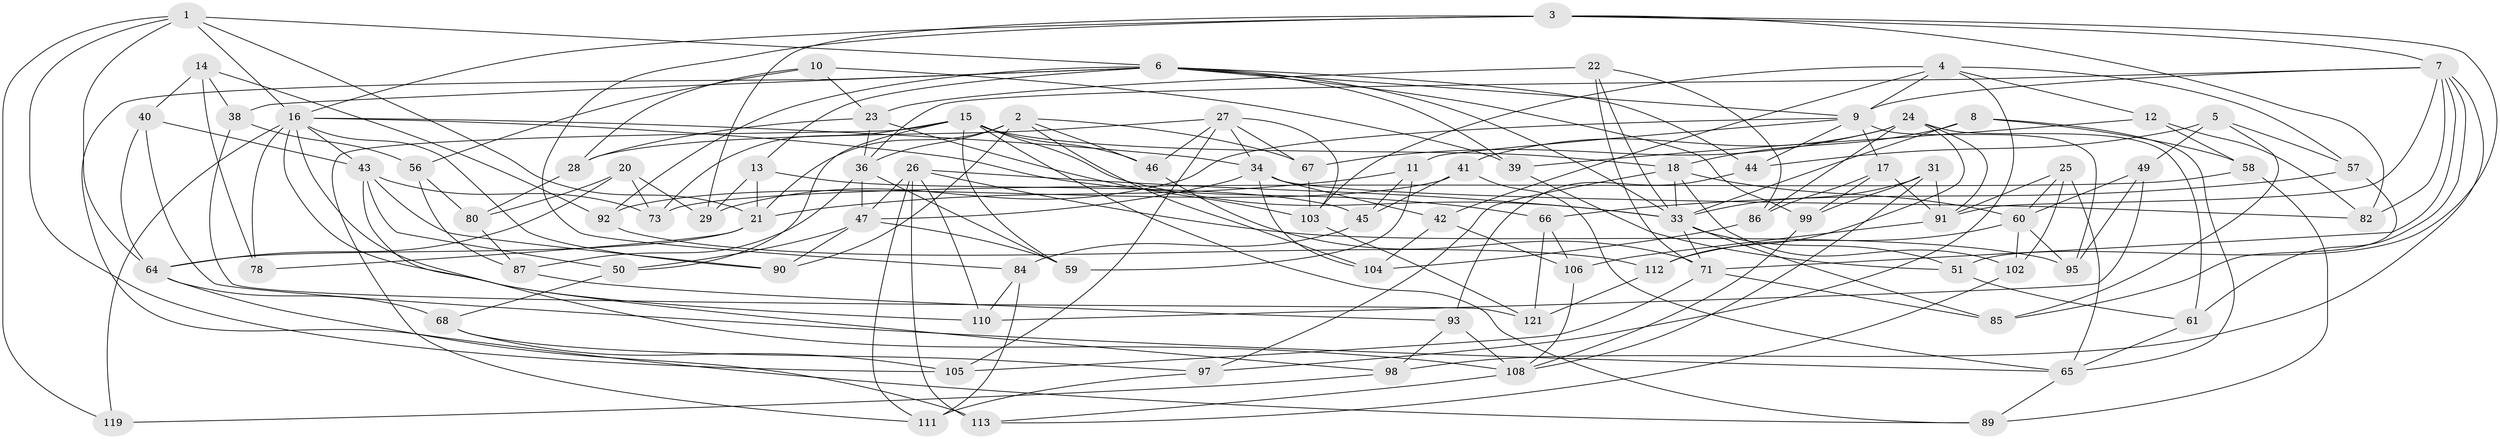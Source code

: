 // original degree distribution, {4: 1.0}
// Generated by graph-tools (version 1.1) at 2025/20/03/04/25 18:20:32]
// undirected, 86 vertices, 206 edges
graph export_dot {
graph [start="1"]
  node [color=gray90,style=filled];
  1 [super="+63"];
  2 [super="+35"];
  3 [super="+94"];
  4 [super="+37"];
  5;
  6 [super="+53+70"];
  7 [super="+74"];
  8;
  9 [super="+19+77"];
  10;
  11;
  12;
  13;
  14;
  15 [super="+69"];
  16 [super="+101+54"];
  17;
  18 [super="+55"];
  20;
  21 [super="+114"];
  22;
  23 [super="+48"];
  24 [super="+72"];
  25;
  26 [super="+30"];
  27 [super="+32"];
  28;
  29;
  31;
  33 [super="+52+88"];
  34 [super="+100"];
  36 [super="+81"];
  38;
  39;
  40;
  41;
  42;
  43 [super="+96"];
  44;
  45;
  46;
  47 [super="+117"];
  49;
  50;
  51;
  56;
  57;
  58;
  59;
  60 [super="+75"];
  61;
  64 [super="+107"];
  65 [super="+118"];
  66;
  67;
  68;
  71 [super="+83"];
  73;
  78;
  80;
  82;
  84;
  85;
  86;
  87;
  89;
  90;
  91 [super="+109"];
  92;
  93;
  95;
  97;
  98;
  99;
  102;
  103 [super="+120"];
  104;
  105;
  106;
  108 [super="+122"];
  110;
  111;
  112;
  113;
  119;
  121;
  1 -- 64;
  1 -- 119;
  1 -- 21;
  1 -- 6;
  1 -- 105;
  1 -- 16;
  2 -- 90;
  2 -- 67;
  2 -- 36;
  2 -- 104;
  2 -- 21;
  2 -- 46;
  3 -- 51;
  3 -- 82;
  3 -- 7;
  3 -- 84;
  3 -- 29;
  3 -- 16;
  4 -- 57;
  4 -- 42;
  4 -- 12;
  4 -- 97;
  4 -- 103;
  4 -- 9;
  5 -- 44;
  5 -- 49;
  5 -- 85;
  5 -- 57;
  6 -- 89;
  6 -- 99;
  6 -- 38;
  6 -- 39;
  6 -- 9;
  6 -- 44;
  6 -- 13;
  6 -- 92;
  6 -- 33;
  7 -- 36;
  7 -- 82;
  7 -- 98;
  7 -- 91;
  7 -- 61;
  7 -- 9;
  7 -- 71;
  8 -- 33;
  8 -- 65;
  8 -- 58;
  8 -- 18;
  9 -- 17;
  9 -- 11;
  9 -- 44;
  9 -- 29;
  9 -- 95;
  10 -- 23;
  10 -- 56;
  10 -- 39;
  10 -- 28;
  11 -- 59;
  11 -- 45;
  11 -- 21;
  12 -- 82;
  12 -- 58;
  12 -- 39;
  13 -- 45;
  13 -- 29;
  13 -- 21;
  14 -- 78;
  14 -- 38;
  14 -- 40;
  14 -- 92;
  15 -- 89;
  15 -- 50;
  15 -- 73;
  15 -- 33;
  15 -- 18;
  15 -- 59;
  15 -- 111;
  15 -- 46;
  16 -- 119 [weight=2];
  16 -- 78 [weight=2];
  16 -- 108;
  16 -- 34;
  16 -- 66;
  16 -- 43;
  16 -- 110;
  16 -- 90;
  17 -- 99;
  17 -- 86;
  17 -- 91;
  18 -- 97;
  18 -- 102;
  18 -- 33;
  18 -- 60;
  20 -- 80;
  20 -- 73;
  20 -- 29;
  20 -- 64;
  21 -- 78;
  21 -- 64;
  22 -- 23;
  22 -- 86;
  22 -- 33;
  22 -- 71;
  23 -- 28;
  23 -- 36;
  23 -- 103 [weight=2];
  24 -- 86;
  24 -- 91;
  24 -- 61;
  24 -- 41;
  24 -- 67;
  24 -- 112;
  25 -- 102;
  25 -- 60;
  25 -- 65;
  25 -- 91;
  26 -- 95;
  26 -- 111;
  26 -- 113;
  26 -- 110;
  26 -- 47;
  26 -- 33;
  27 -- 105;
  27 -- 103;
  27 -- 28;
  27 -- 67;
  27 -- 34;
  27 -- 46;
  28 -- 80;
  31 -- 99;
  31 -- 108;
  31 -- 91;
  31 -- 33;
  33 -- 85;
  33 -- 51;
  33 -- 71;
  34 -- 104;
  34 -- 42;
  34 -- 82;
  34 -- 47;
  36 -- 47;
  36 -- 59;
  36 -- 87;
  38 -- 121;
  38 -- 56;
  39 -- 51;
  40 -- 64;
  40 -- 43;
  40 -- 65;
  41 -- 92;
  41 -- 45;
  41 -- 65;
  42 -- 104;
  42 -- 106;
  43 -- 73;
  43 -- 50;
  43 -- 98;
  43 -- 90;
  44 -- 93;
  45 -- 84;
  46 -- 71;
  47 -- 59;
  47 -- 50;
  47 -- 90;
  49 -- 95;
  49 -- 110;
  49 -- 60;
  50 -- 68;
  51 -- 61;
  56 -- 80;
  56 -- 87;
  57 -- 85;
  57 -- 66;
  58 -- 89;
  58 -- 73;
  60 -- 95;
  60 -- 112;
  60 -- 102;
  61 -- 65;
  64 -- 113;
  64 -- 68;
  65 -- 89;
  66 -- 121;
  66 -- 106;
  67 -- 103;
  68 -- 105;
  68 -- 97;
  71 -- 105;
  71 -- 85;
  80 -- 87;
  84 -- 111;
  84 -- 110;
  86 -- 104;
  87 -- 93;
  91 -- 106;
  92 -- 112;
  93 -- 98;
  93 -- 108;
  97 -- 111;
  98 -- 119;
  99 -- 108;
  102 -- 113;
  103 -- 121;
  106 -- 108;
  108 -- 113;
  112 -- 121;
}
